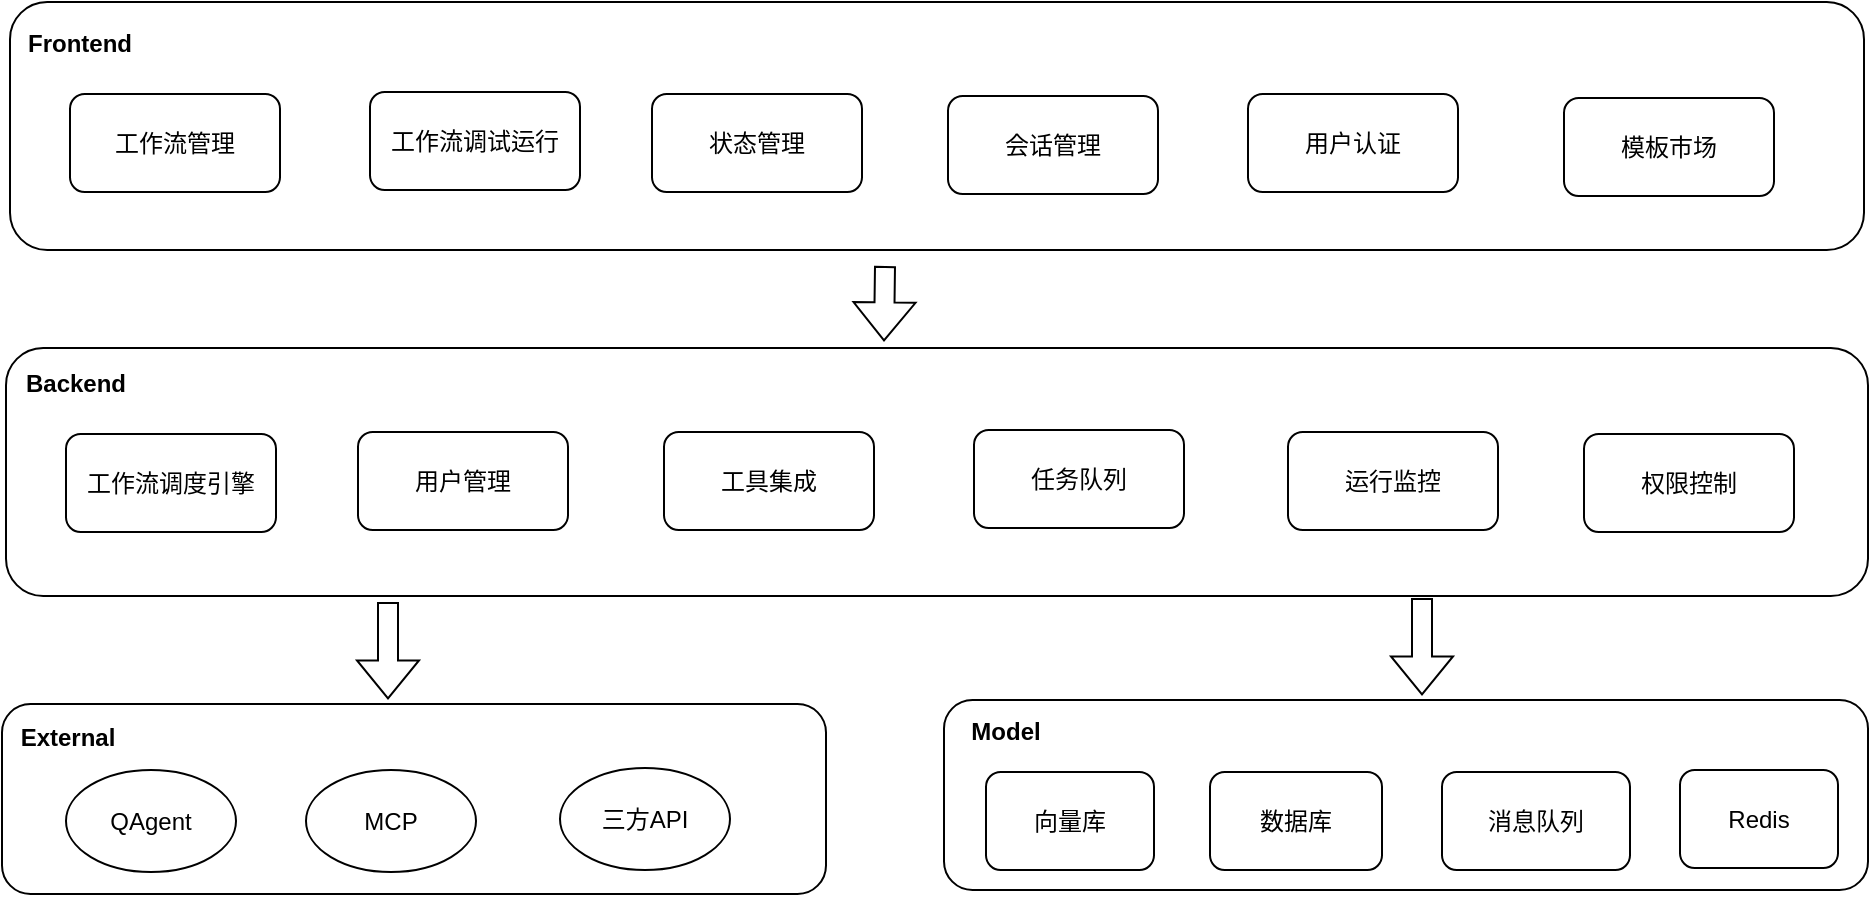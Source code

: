 <mxfile version="28.2.7">
  <diagram name="第 1 页" id="X22yFy2wD32qAeaHwZXj">
    <mxGraphModel dx="1634" dy="1138" grid="0" gridSize="10" guides="0" tooltips="1" connect="1" arrows="1" fold="1" page="0" pageScale="1" pageWidth="827" pageHeight="1169" math="0" shadow="0">
      <root>
        <mxCell id="0" />
        <mxCell id="1" parent="0" />
        <mxCell id="Dgj5KqBly-6NJ3_eVQQ6-4" value="" style="rounded=1;whiteSpace=wrap;html=1;" vertex="1" parent="1">
          <mxGeometry x="-53" y="-13" width="927" height="124" as="geometry" />
        </mxCell>
        <mxCell id="Dgj5KqBly-6NJ3_eVQQ6-5" value="Frontend" style="text;html=1;whiteSpace=wrap;strokeColor=none;fillColor=none;align=center;verticalAlign=middle;rounded=0;fontStyle=1" vertex="1" parent="1">
          <mxGeometry x="-48" y="-7" width="60" height="30" as="geometry" />
        </mxCell>
        <mxCell id="Dgj5KqBly-6NJ3_eVQQ6-6" value="工作流管理" style="rounded=1;whiteSpace=wrap;html=1;fillColor=none;strokeColor=default;" vertex="1" parent="1">
          <mxGeometry x="-23" y="33" width="105" height="49" as="geometry" />
        </mxCell>
        <mxCell id="Dgj5KqBly-6NJ3_eVQQ6-7" value="会话管理" style="rounded=1;whiteSpace=wrap;html=1;fillColor=none;strokeColor=default;" vertex="1" parent="1">
          <mxGeometry x="416" y="34" width="105" height="49" as="geometry" />
        </mxCell>
        <mxCell id="Dgj5KqBly-6NJ3_eVQQ6-8" value="状态管理" style="rounded=1;whiteSpace=wrap;html=1;fillColor=none;strokeColor=default;" vertex="1" parent="1">
          <mxGeometry x="268" y="33" width="105" height="49" as="geometry" />
        </mxCell>
        <mxCell id="Dgj5KqBly-6NJ3_eVQQ6-9" value="工作流调试运行" style="rounded=1;whiteSpace=wrap;html=1;fillColor=none;strokeColor=default;" vertex="1" parent="1">
          <mxGeometry x="127" y="32" width="105" height="49" as="geometry" />
        </mxCell>
        <mxCell id="Dgj5KqBly-6NJ3_eVQQ6-10" value="" style="rounded=1;whiteSpace=wrap;html=1;" vertex="1" parent="1">
          <mxGeometry x="-55" y="160" width="931" height="124" as="geometry" />
        </mxCell>
        <mxCell id="Dgj5KqBly-6NJ3_eVQQ6-11" value="Backend" style="text;html=1;whiteSpace=wrap;strokeColor=none;fillColor=none;align=center;verticalAlign=middle;rounded=0;fontStyle=1" vertex="1" parent="1">
          <mxGeometry x="-50" y="163" width="60" height="30" as="geometry" />
        </mxCell>
        <mxCell id="Dgj5KqBly-6NJ3_eVQQ6-12" value="用户认证" style="rounded=1;whiteSpace=wrap;html=1;fillColor=none;strokeColor=default;" vertex="1" parent="1">
          <mxGeometry x="566" y="33" width="105" height="49" as="geometry" />
        </mxCell>
        <mxCell id="Dgj5KqBly-6NJ3_eVQQ6-13" value="&lt;font style=&quot;color: rgb(0, 0, 0);&quot;&gt;工作流调度引擎&lt;/font&gt;" style="rounded=1;whiteSpace=wrap;html=1;fillColor=none;strokeColor=default;fontColor=#ffffff;" vertex="1" parent="1">
          <mxGeometry x="-25" y="203" width="105" height="49" as="geometry" />
        </mxCell>
        <mxCell id="Dgj5KqBly-6NJ3_eVQQ6-19" value="&lt;font style=&quot;color: rgb(0, 0, 0);&quot;&gt;用户管理&lt;/font&gt;" style="rounded=1;whiteSpace=wrap;html=1;fillColor=none;strokeColor=default;fontColor=#ffffff;" vertex="1" parent="1">
          <mxGeometry x="121" y="202" width="105" height="49" as="geometry" />
        </mxCell>
        <mxCell id="Dgj5KqBly-6NJ3_eVQQ6-23" value="" style="shape=flexArrow;endArrow=classic;html=1;rounded=0;" edge="1" parent="1">
          <mxGeometry width="50" height="50" relative="1" as="geometry">
            <mxPoint x="384.5" y="119" as="sourcePoint" />
            <mxPoint x="384" y="156.711" as="targetPoint" />
          </mxGeometry>
        </mxCell>
        <mxCell id="Dgj5KqBly-6NJ3_eVQQ6-24" value="" style="shape=flexArrow;endArrow=classic;html=1;rounded=0;" edge="1" parent="1">
          <mxGeometry width="50" height="50" relative="1" as="geometry">
            <mxPoint x="136" y="287" as="sourcePoint" />
            <mxPoint x="136" y="335.711" as="targetPoint" />
          </mxGeometry>
        </mxCell>
        <mxCell id="Dgj5KqBly-6NJ3_eVQQ6-25" value="模板市场" style="rounded=1;whiteSpace=wrap;html=1;fillColor=none;strokeColor=default;" vertex="1" parent="1">
          <mxGeometry x="724" y="35" width="105" height="49" as="geometry" />
        </mxCell>
        <mxCell id="Dgj5KqBly-6NJ3_eVQQ6-26" value="&lt;font style=&quot;color: rgb(0, 0, 0);&quot;&gt;工具集成&lt;/font&gt;" style="rounded=1;whiteSpace=wrap;html=1;fillColor=none;fontColor=#ffffff;strokeColor=default;" vertex="1" parent="1">
          <mxGeometry x="274" y="202" width="105" height="49" as="geometry" />
        </mxCell>
        <mxCell id="Dgj5KqBly-6NJ3_eVQQ6-27" value="&lt;font style=&quot;color: rgb(0, 0, 0);&quot;&gt;任务队列&lt;/font&gt;" style="rounded=1;whiteSpace=wrap;html=1;fillColor=none;fontColor=#ffffff;strokeColor=default;" vertex="1" parent="1">
          <mxGeometry x="429" y="201" width="105" height="49" as="geometry" />
        </mxCell>
        <mxCell id="Dgj5KqBly-6NJ3_eVQQ6-28" value="&lt;font style=&quot;color: rgb(0, 0, 0);&quot;&gt;运行监控&lt;/font&gt;" style="rounded=1;whiteSpace=wrap;html=1;fillColor=none;fontColor=#ffffff;strokeColor=default;" vertex="1" parent="1">
          <mxGeometry x="586" y="202" width="105" height="49" as="geometry" />
        </mxCell>
        <mxCell id="Dgj5KqBly-6NJ3_eVQQ6-29" value="&lt;font style=&quot;color: rgb(0, 0, 0);&quot;&gt;权限控制&lt;/font&gt;" style="rounded=1;whiteSpace=wrap;html=1;fillColor=none;fontColor=#ffffff;strokeColor=default;" vertex="1" parent="1">
          <mxGeometry x="734" y="203" width="105" height="49" as="geometry" />
        </mxCell>
        <mxCell id="Dgj5KqBly-6NJ3_eVQQ6-30" value="" style="rounded=1;whiteSpace=wrap;html=1;" vertex="1" parent="1">
          <mxGeometry x="-57" y="338" width="412" height="95" as="geometry" />
        </mxCell>
        <mxCell id="Dgj5KqBly-6NJ3_eVQQ6-31" value="External" style="text;html=1;whiteSpace=wrap;strokeColor=none;fillColor=none;align=center;verticalAlign=middle;rounded=0;fontStyle=1" vertex="1" parent="1">
          <mxGeometry x="-54" y="340" width="60" height="30" as="geometry" />
        </mxCell>
        <mxCell id="Dgj5KqBly-6NJ3_eVQQ6-32" value="QAgent" style="ellipse;whiteSpace=wrap;html=1;fillColor=none;strokeColor=default;" vertex="1" parent="1">
          <mxGeometry x="-25" y="371" width="85" height="51" as="geometry" />
        </mxCell>
        <mxCell id="Dgj5KqBly-6NJ3_eVQQ6-33" value="MCP" style="ellipse;whiteSpace=wrap;html=1;fillColor=none;strokeColor=default;" vertex="1" parent="1">
          <mxGeometry x="95" y="371" width="85" height="51" as="geometry" />
        </mxCell>
        <mxCell id="Dgj5KqBly-6NJ3_eVQQ6-34" value="三方API" style="ellipse;whiteSpace=wrap;html=1;fillColor=none;strokeColor=default;" vertex="1" parent="1">
          <mxGeometry x="222" y="370" width="85" height="51" as="geometry" />
        </mxCell>
        <mxCell id="Dgj5KqBly-6NJ3_eVQQ6-35" value="" style="rounded=1;whiteSpace=wrap;html=1;" vertex="1" parent="1">
          <mxGeometry x="414" y="336" width="462" height="95" as="geometry" />
        </mxCell>
        <mxCell id="Dgj5KqBly-6NJ3_eVQQ6-36" value="Model" style="text;html=1;whiteSpace=wrap;strokeColor=none;fillColor=none;align=center;verticalAlign=middle;rounded=0;fontStyle=1" vertex="1" parent="1">
          <mxGeometry x="415" y="337" width="60" height="30" as="geometry" />
        </mxCell>
        <mxCell id="Dgj5KqBly-6NJ3_eVQQ6-37" value="&lt;font style=&quot;color: rgb(0, 0, 0);&quot;&gt;向量库&lt;/font&gt;" style="rounded=1;whiteSpace=wrap;html=1;fillColor=none;strokeColor=default;fontColor=#ffffff;" vertex="1" parent="1">
          <mxGeometry x="435" y="372" width="84" height="49" as="geometry" />
        </mxCell>
        <mxCell id="Dgj5KqBly-6NJ3_eVQQ6-38" value="&lt;font style=&quot;color: rgb(0, 0, 0);&quot;&gt;数据库&lt;/font&gt;" style="rounded=1;whiteSpace=wrap;html=1;fillColor=none;strokeColor=default;fontColor=#ffffff;" vertex="1" parent="1">
          <mxGeometry x="547" y="372" width="86" height="49" as="geometry" />
        </mxCell>
        <mxCell id="Dgj5KqBly-6NJ3_eVQQ6-39" value="&lt;font style=&quot;color: rgb(0, 0, 0);&quot;&gt;消息队列&lt;/font&gt;" style="rounded=1;whiteSpace=wrap;html=1;fillColor=none;strokeColor=default;fontColor=#ffffff;" vertex="1" parent="1">
          <mxGeometry x="663" y="372" width="94" height="49" as="geometry" />
        </mxCell>
        <mxCell id="Dgj5KqBly-6NJ3_eVQQ6-40" value="&lt;font style=&quot;color: rgb(0, 0, 0);&quot;&gt;Redis&lt;/font&gt;" style="rounded=1;whiteSpace=wrap;html=1;fillColor=none;strokeColor=default;fontColor=#ffffff;" vertex="1" parent="1">
          <mxGeometry x="782" y="371" width="79" height="49" as="geometry" />
        </mxCell>
        <mxCell id="Dgj5KqBly-6NJ3_eVQQ6-41" value="" style="shape=flexArrow;endArrow=classic;html=1;rounded=0;" edge="1" parent="1">
          <mxGeometry width="50" height="50" relative="1" as="geometry">
            <mxPoint x="653" y="285" as="sourcePoint" />
            <mxPoint x="653" y="333.711" as="targetPoint" />
          </mxGeometry>
        </mxCell>
      </root>
    </mxGraphModel>
  </diagram>
</mxfile>
